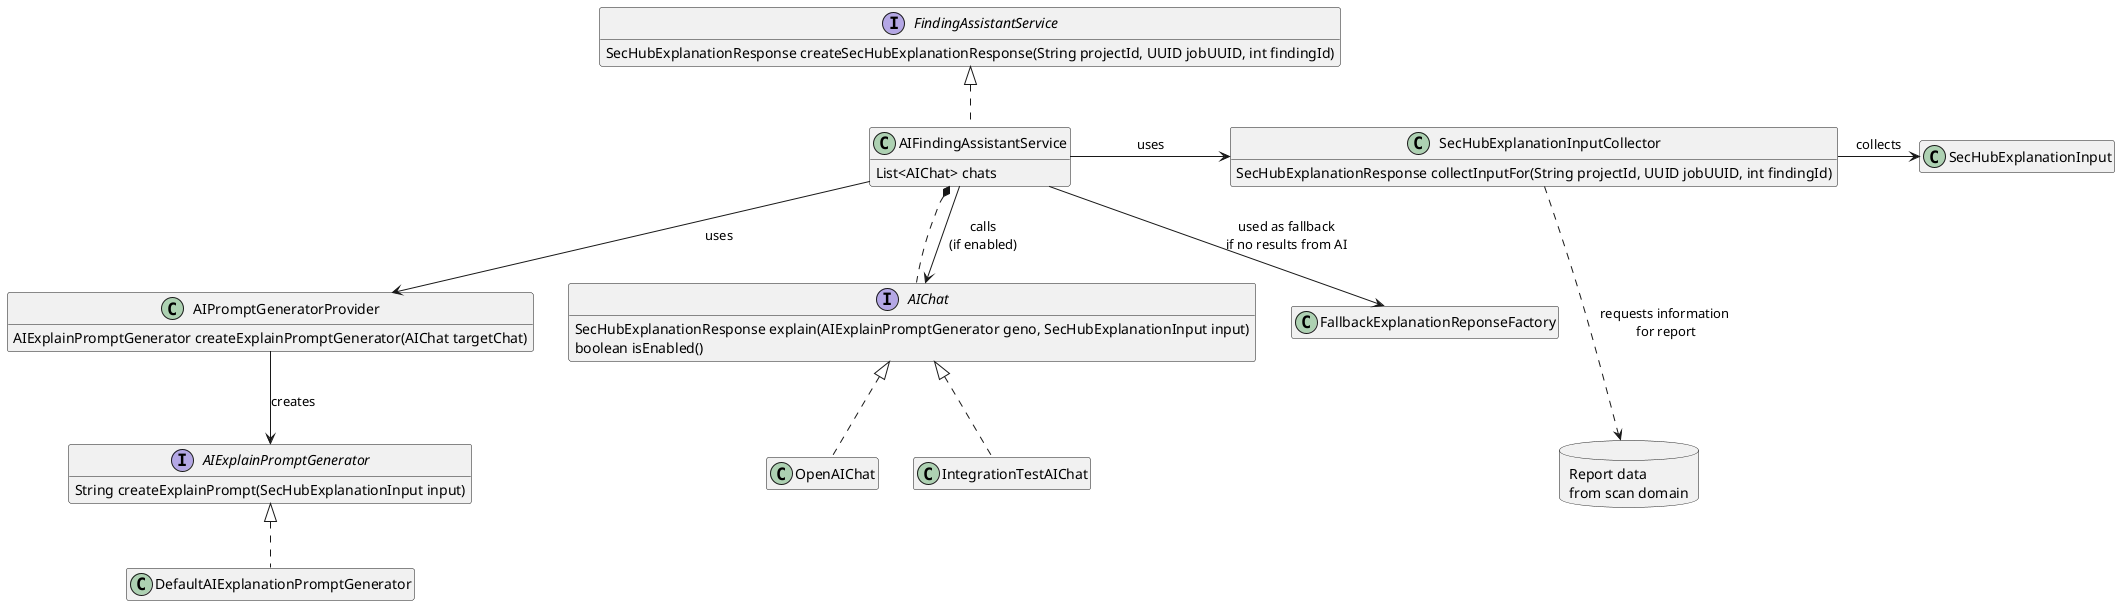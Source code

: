 ' SPDX-License-Identifier: MIT
@startuml

'Hide empty parts:
hide empty fields
hide empty methods


	class SecHubExplanationInput {
	}
	
	class SecHubExplanationInputCollector{
		SecHubExplanationResponse collectInputFor(String projectId, UUID jobUUID, int findingId)
	}
	
	
	interface FindingAssistantService{
		SecHubExplanationResponse createSecHubExplanationResponse(String projectId, UUID jobUUID, int findingId)
	}
	
	class AIFindingAssistantService implements FindingAssistantService {
		List<AIChat> chats
	}
	
	interface AIExplainPromptGenerator {
		String createExplainPrompt(SecHubExplanationInput input)
	}
	
	class DefaultAIExplanationPromptGenerator implements AIExplainPromptGenerator 
	
	class AIPromptGeneratorProvider {
		AIExplainPromptGenerator createExplainPromptGenerator(AIChat targetChat)
	}
	
	interface AIChat {
		SecHubExplanationResponse explain(AIExplainPromptGenerator geno, SecHubExplanationInput input)
		boolean isEnabled()
	}
	
	class OpenAIChat implements AIChat 
    class IntegrationTestAIChat implements AIChat 
    
    class FallbackExplanationReponseFactory

	database "Report data\nfrom scan domain" as db {
	}

	AIPromptGeneratorProvider --> AIExplainPromptGenerator : creates
	AIFindingAssistantService *.. AIChat
	AIFindingAssistantService --> AIChat: calls\n(if enabled)
	SecHubExplanationInputCollector ..->  db : requests information\n for report
	AIFindingAssistantService --> AIPromptGeneratorProvider:  uses
	AIFindingAssistantService -> SecHubExplanationInputCollector:  uses
	AIFindingAssistantService --> FallbackExplanationReponseFactory:  used as fallback\nif no results from AI
	
	SecHubExplanationInputCollector -> SecHubExplanationInput: collects

@enduml